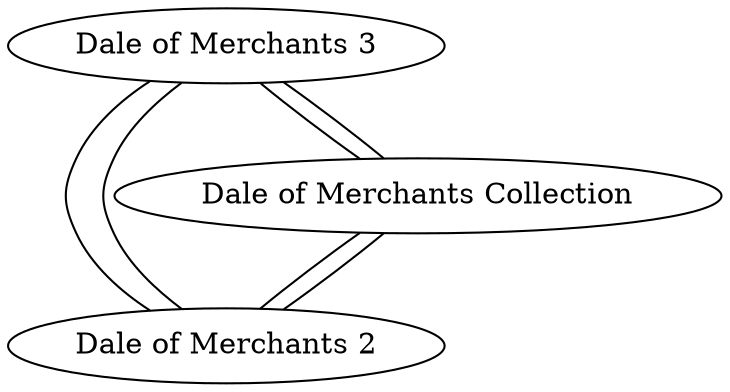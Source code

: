 /* Created by igraph 0.10.13-111-g3dd336a4e */
graph {
  0 [
    label="Dale of Merchants 2"
    id=191597
  ];
  1 [
    label="Dale of Merchants Collection"
    id=251551
  ];
  2 [
    label="Dale of Merchants 3"
    id=299452
  ];

  1 -- 0 [
    weight=0.407957228805656
  ];
  1 -- 0 [
    weight=0.407957228805656
  ];
  2 -- 0 [
    weight=0.474002749803726
  ];
  2 -- 0 [
    weight=0.474002749803726
  ];
  2 -- 1 [
    weight=0.529586943946194
  ];
  2 -- 1 [
    weight=0.529586943946194
  ];
}
